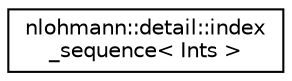 digraph "Graphical Class Hierarchy"
{
 // INTERACTIVE_SVG=YES
 // LATEX_PDF_SIZE
  edge [fontname="Helvetica",fontsize="10",labelfontname="Helvetica",labelfontsize="10"];
  node [fontname="Helvetica",fontsize="10",shape=record];
  rankdir="LR";
  Node0 [label="nlohmann::detail::index\l_sequence\< Ints \>",height=0.2,width=0.4,color="black", fillcolor="white", style="filled",URL="$structnlohmann_1_1detail_1_1index__sequence.html",tooltip=" "];
}
